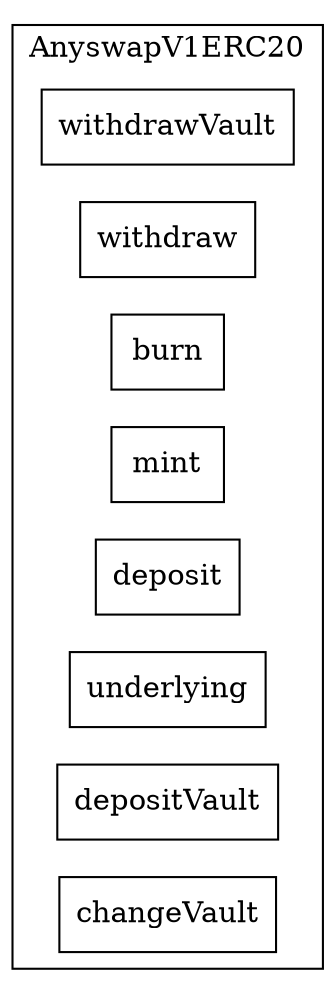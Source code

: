 strict digraph {
rankdir="LR"
node [shape=box]
subgraph cluster_1101_AnyswapV1ERC20 {
label = "AnyswapV1ERC20"
"1101_withdrawVault" [label="withdrawVault"]
"1101_withdraw" [label="withdraw"]
"1101_burn" [label="burn"]
"1101_mint" [label="mint"]
"1101_deposit" [label="deposit"]
"1101_underlying" [label="underlying"]
"1101_depositVault" [label="depositVault"]
"1101_changeVault" [label="changeVault"]
}subgraph cluster_solidity {
label = "[Solidity]"
}
}